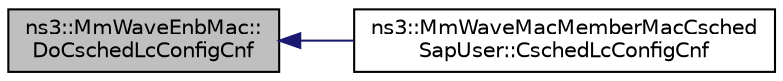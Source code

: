 digraph "ns3::MmWaveEnbMac::DoCschedLcConfigCnf"
{
  edge [fontname="Helvetica",fontsize="10",labelfontname="Helvetica",labelfontsize="10"];
  node [fontname="Helvetica",fontsize="10",shape=record];
  rankdir="LR";
  Node1 [label="ns3::MmWaveEnbMac::\lDoCschedLcConfigCnf",height=0.2,width=0.4,color="black", fillcolor="grey75", style="filled", fontcolor="black"];
  Node1 -> Node2 [dir="back",color="midnightblue",fontsize="10",style="solid"];
  Node2 [label="ns3::MmWaveMacMemberMacCsched\lSapUser::CschedLcConfigCnf",height=0.2,width=0.4,color="black", fillcolor="white", style="filled",URL="$d0/d50/classns3_1_1MmWaveMacMemberMacCschedSapUser.html#aa10c7128a0b4dd9d06d126cf64eea644"];
}
